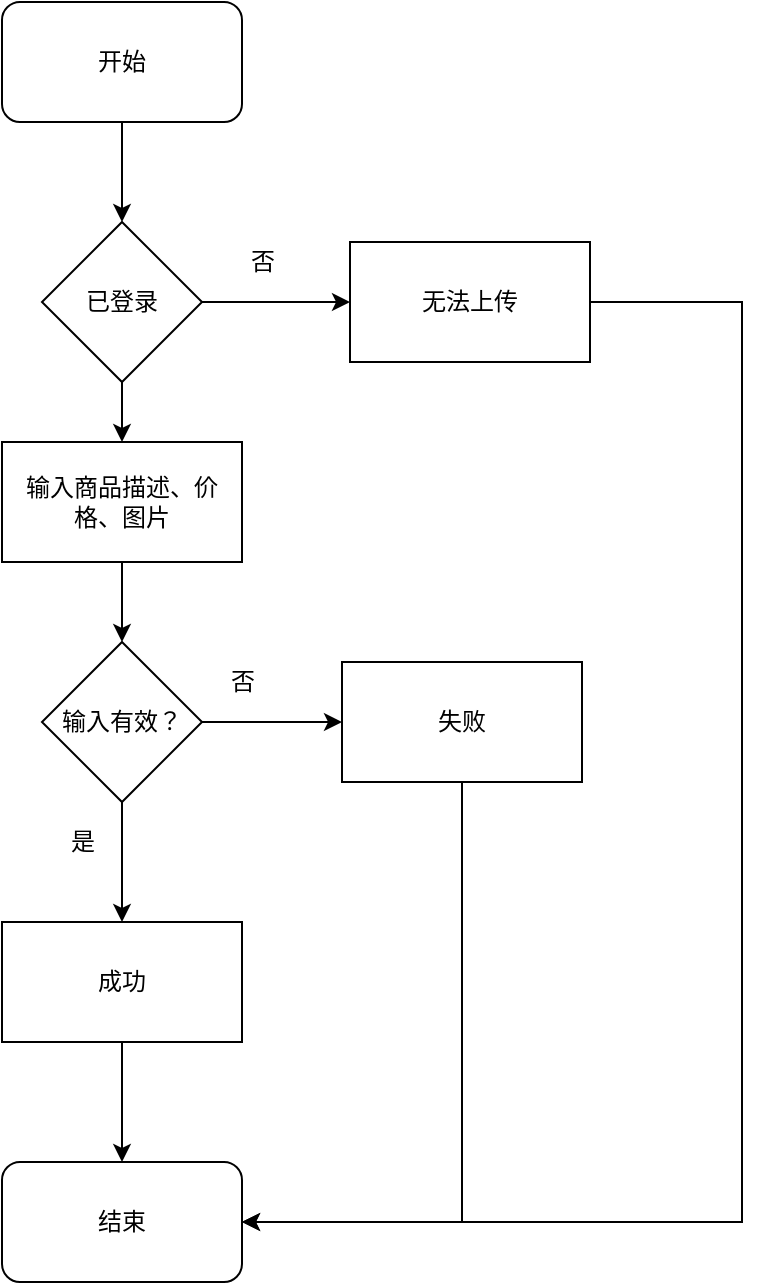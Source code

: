 <mxfile version="14.6.9" type="github">
  <diagram id="9WjSItWywJxddKwwvxhq" name="第 1 页">
    <mxGraphModel dx="1186" dy="771" grid="1" gridSize="10" guides="1" tooltips="1" connect="1" arrows="1" fold="1" page="1" pageScale="1" pageWidth="827" pageHeight="1169" math="0" shadow="0">
      <root>
        <mxCell id="0" />
        <mxCell id="1" parent="0" />
        <mxCell id="h78KAsakX2_PU5KtXwh2-12" value="" style="edgeStyle=orthogonalEdgeStyle;rounded=0;orthogonalLoop=1;jettySize=auto;html=1;" edge="1" parent="1" source="h78KAsakX2_PU5KtXwh2-1" target="h78KAsakX2_PU5KtXwh2-10">
          <mxGeometry relative="1" as="geometry" />
        </mxCell>
        <mxCell id="h78KAsakX2_PU5KtXwh2-1" value="开始" style="rounded=1;whiteSpace=wrap;html=1;" vertex="1" parent="1">
          <mxGeometry x="180" y="210" width="120" height="60" as="geometry" />
        </mxCell>
        <mxCell id="h78KAsakX2_PU5KtXwh2-14" value="" style="edgeStyle=orthogonalEdgeStyle;rounded=0;orthogonalLoop=1;jettySize=auto;html=1;" edge="1" parent="1" source="h78KAsakX2_PU5KtXwh2-10" target="h78KAsakX2_PU5KtXwh2-13">
          <mxGeometry relative="1" as="geometry" />
        </mxCell>
        <mxCell id="h78KAsakX2_PU5KtXwh2-17" value="" style="edgeStyle=orthogonalEdgeStyle;rounded=0;orthogonalLoop=1;jettySize=auto;html=1;" edge="1" parent="1" source="h78KAsakX2_PU5KtXwh2-10" target="h78KAsakX2_PU5KtXwh2-15">
          <mxGeometry relative="1" as="geometry" />
        </mxCell>
        <mxCell id="h78KAsakX2_PU5KtXwh2-10" value="已登录" style="rhombus;whiteSpace=wrap;html=1;" vertex="1" parent="1">
          <mxGeometry x="200" y="320" width="80" height="80" as="geometry" />
        </mxCell>
        <mxCell id="h78KAsakX2_PU5KtXwh2-29" style="edgeStyle=orthogonalEdgeStyle;rounded=0;orthogonalLoop=1;jettySize=auto;html=1;entryX=1;entryY=0.5;entryDx=0;entryDy=0;" edge="1" parent="1" source="h78KAsakX2_PU5KtXwh2-13" target="h78KAsakX2_PU5KtXwh2-26">
          <mxGeometry relative="1" as="geometry">
            <Array as="points">
              <mxPoint x="550" y="360" />
              <mxPoint x="550" y="820" />
            </Array>
          </mxGeometry>
        </mxCell>
        <mxCell id="h78KAsakX2_PU5KtXwh2-13" value="无法上传" style="rounded=0;whiteSpace=wrap;html=1;" vertex="1" parent="1">
          <mxGeometry x="354" y="330" width="120" height="60" as="geometry" />
        </mxCell>
        <mxCell id="h78KAsakX2_PU5KtXwh2-19" value="" style="edgeStyle=orthogonalEdgeStyle;rounded=0;orthogonalLoop=1;jettySize=auto;html=1;" edge="1" parent="1" source="h78KAsakX2_PU5KtXwh2-15" target="h78KAsakX2_PU5KtXwh2-18">
          <mxGeometry relative="1" as="geometry" />
        </mxCell>
        <mxCell id="h78KAsakX2_PU5KtXwh2-15" value="输入商品描述、价格、图片" style="rounded=0;whiteSpace=wrap;html=1;" vertex="1" parent="1">
          <mxGeometry x="180" y="430" width="120" height="60" as="geometry" />
        </mxCell>
        <mxCell id="h78KAsakX2_PU5KtXwh2-16" value="否" style="text;html=1;align=center;verticalAlign=middle;resizable=0;points=[];autosize=1;strokeColor=none;" vertex="1" parent="1">
          <mxGeometry x="295" y="330" width="30" height="20" as="geometry" />
        </mxCell>
        <mxCell id="h78KAsakX2_PU5KtXwh2-21" value="" style="edgeStyle=orthogonalEdgeStyle;rounded=0;orthogonalLoop=1;jettySize=auto;html=1;" edge="1" parent="1" source="h78KAsakX2_PU5KtXwh2-18" target="h78KAsakX2_PU5KtXwh2-20">
          <mxGeometry relative="1" as="geometry" />
        </mxCell>
        <mxCell id="h78KAsakX2_PU5KtXwh2-24" value="" style="edgeStyle=orthogonalEdgeStyle;rounded=0;orthogonalLoop=1;jettySize=auto;html=1;" edge="1" parent="1" source="h78KAsakX2_PU5KtXwh2-18" target="h78KAsakX2_PU5KtXwh2-23">
          <mxGeometry relative="1" as="geometry" />
        </mxCell>
        <mxCell id="h78KAsakX2_PU5KtXwh2-18" value="输入有效？" style="rhombus;whiteSpace=wrap;html=1;" vertex="1" parent="1">
          <mxGeometry x="200" y="530" width="80" height="80" as="geometry" />
        </mxCell>
        <mxCell id="h78KAsakX2_PU5KtXwh2-28" style="edgeStyle=orthogonalEdgeStyle;rounded=0;orthogonalLoop=1;jettySize=auto;html=1;entryX=1;entryY=0.5;entryDx=0;entryDy=0;" edge="1" parent="1" source="h78KAsakX2_PU5KtXwh2-20" target="h78KAsakX2_PU5KtXwh2-26">
          <mxGeometry relative="1" as="geometry">
            <Array as="points">
              <mxPoint x="410" y="820" />
            </Array>
          </mxGeometry>
        </mxCell>
        <mxCell id="h78KAsakX2_PU5KtXwh2-20" value="失败" style="rounded=0;whiteSpace=wrap;html=1;" vertex="1" parent="1">
          <mxGeometry x="350" y="540" width="120" height="60" as="geometry" />
        </mxCell>
        <mxCell id="h78KAsakX2_PU5KtXwh2-22" value="否" style="text;html=1;align=center;verticalAlign=middle;resizable=0;points=[];autosize=1;strokeColor=none;" vertex="1" parent="1">
          <mxGeometry x="285" y="540" width="30" height="20" as="geometry" />
        </mxCell>
        <mxCell id="h78KAsakX2_PU5KtXwh2-27" value="" style="edgeStyle=orthogonalEdgeStyle;rounded=0;orthogonalLoop=1;jettySize=auto;html=1;" edge="1" parent="1" source="h78KAsakX2_PU5KtXwh2-23" target="h78KAsakX2_PU5KtXwh2-26">
          <mxGeometry relative="1" as="geometry" />
        </mxCell>
        <mxCell id="h78KAsakX2_PU5KtXwh2-23" value="成功" style="rounded=0;whiteSpace=wrap;html=1;" vertex="1" parent="1">
          <mxGeometry x="180" y="670" width="120" height="60" as="geometry" />
        </mxCell>
        <mxCell id="h78KAsakX2_PU5KtXwh2-25" value="是" style="text;html=1;align=center;verticalAlign=middle;resizable=0;points=[];autosize=1;strokeColor=none;" vertex="1" parent="1">
          <mxGeometry x="205" y="620" width="30" height="20" as="geometry" />
        </mxCell>
        <mxCell id="h78KAsakX2_PU5KtXwh2-26" value="结束" style="rounded=1;whiteSpace=wrap;html=1;" vertex="1" parent="1">
          <mxGeometry x="180" y="790" width="120" height="60" as="geometry" />
        </mxCell>
      </root>
    </mxGraphModel>
  </diagram>
</mxfile>
